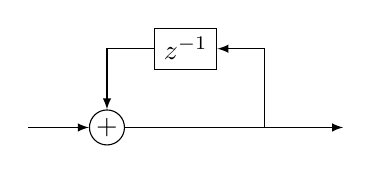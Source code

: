 % https://tex.stackexchange.com/a/183092/131649
\begin{tikzpicture}
    \coordinate (in)  at (0,0);
    \coordinate (out) at (4,0);

    % branching coordinates
    \coordinate (b1) at (3,0);

    % Delay elements
    \node[draw] (d1) at  (2,1) {$z^{-1}$};

    % Adders
    \node[draw,circle, inner sep=0.3mm] (a1) at (1,0) {$+$};

    % Lines
    \draw[-latex] (in) -- (a1);
    \draw[-latex] (a1) -- (out);
    \draw[-latex] (b1) |- (d1);
    \draw[-latex] (d1) -| (a1);
\end{tikzpicture}
